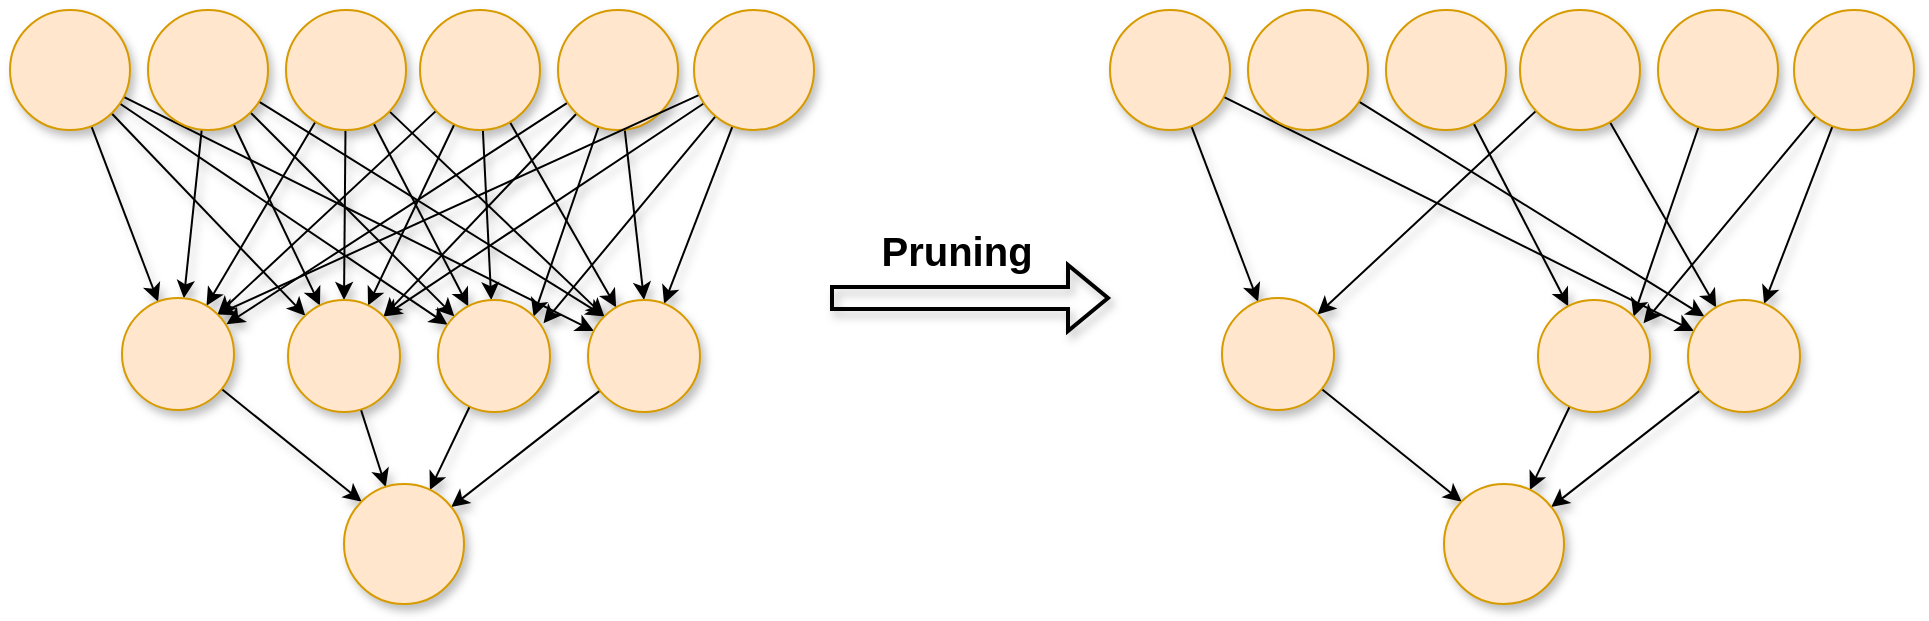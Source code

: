 <mxfile version="20.0.1" type="github">
  <diagram id="m7s7NepcccpUyqcfbQD8" name="Page-1">
    <mxGraphModel dx="2005" dy="1097" grid="1" gridSize="10" guides="1" tooltips="1" connect="1" arrows="1" fold="1" page="1" pageScale="1" pageWidth="850" pageHeight="1100" math="0" shadow="0">
      <root>
        <mxCell id="0" />
        <mxCell id="1" parent="0" />
        <mxCell id="25TPMI5mJm6kDSHspBWJ-11" style="rounded=0;orthogonalLoop=1;jettySize=auto;html=1;shadow=1;" edge="1" parent="1" source="25TPMI5mJm6kDSHspBWJ-1" target="25TPMI5mJm6kDSHspBWJ-7">
          <mxGeometry relative="1" as="geometry" />
        </mxCell>
        <mxCell id="25TPMI5mJm6kDSHspBWJ-19" style="edgeStyle=none;rounded=0;orthogonalLoop=1;jettySize=auto;html=1;shadow=1;" edge="1" parent="1" source="25TPMI5mJm6kDSHspBWJ-1" target="25TPMI5mJm6kDSHspBWJ-8">
          <mxGeometry relative="1" as="geometry" />
        </mxCell>
        <mxCell id="25TPMI5mJm6kDSHspBWJ-20" style="edgeStyle=none;rounded=0;orthogonalLoop=1;jettySize=auto;html=1;shadow=1;" edge="1" parent="1" source="25TPMI5mJm6kDSHspBWJ-1" target="25TPMI5mJm6kDSHspBWJ-9">
          <mxGeometry relative="1" as="geometry" />
        </mxCell>
        <mxCell id="25TPMI5mJm6kDSHspBWJ-21" style="edgeStyle=none;rounded=0;orthogonalLoop=1;jettySize=auto;html=1;shadow=1;" edge="1" parent="1" source="25TPMI5mJm6kDSHspBWJ-1" target="25TPMI5mJm6kDSHspBWJ-10">
          <mxGeometry relative="1" as="geometry" />
        </mxCell>
        <mxCell id="25TPMI5mJm6kDSHspBWJ-1" value="" style="ellipse;whiteSpace=wrap;html=1;fillColor=#ffe6cc;strokeColor=#d79b00;shadow=1;" vertex="1" parent="1">
          <mxGeometry x="170" y="170" width="60" height="60" as="geometry" />
        </mxCell>
        <mxCell id="25TPMI5mJm6kDSHspBWJ-12" style="edgeStyle=none;rounded=0;orthogonalLoop=1;jettySize=auto;html=1;shadow=1;" edge="1" parent="1" source="25TPMI5mJm6kDSHspBWJ-2" target="25TPMI5mJm6kDSHspBWJ-7">
          <mxGeometry relative="1" as="geometry" />
        </mxCell>
        <mxCell id="25TPMI5mJm6kDSHspBWJ-14" style="edgeStyle=none;rounded=0;orthogonalLoop=1;jettySize=auto;html=1;shadow=1;" edge="1" parent="1" source="25TPMI5mJm6kDSHspBWJ-2" target="25TPMI5mJm6kDSHspBWJ-8">
          <mxGeometry relative="1" as="geometry">
            <mxPoint x="252.283" y="226.899" as="sourcePoint" />
            <mxPoint x="324.587" y="372.902" as="targetPoint" />
          </mxGeometry>
        </mxCell>
        <mxCell id="25TPMI5mJm6kDSHspBWJ-22" style="edgeStyle=none;rounded=0;orthogonalLoop=1;jettySize=auto;html=1;shadow=1;" edge="1" parent="1" source="25TPMI5mJm6kDSHspBWJ-2" target="25TPMI5mJm6kDSHspBWJ-9">
          <mxGeometry relative="1" as="geometry" />
        </mxCell>
        <mxCell id="25TPMI5mJm6kDSHspBWJ-23" style="edgeStyle=none;rounded=0;orthogonalLoop=1;jettySize=auto;html=1;entryX=0;entryY=0;entryDx=0;entryDy=0;shadow=1;" edge="1" parent="1" source="25TPMI5mJm6kDSHspBWJ-2" target="25TPMI5mJm6kDSHspBWJ-10">
          <mxGeometry relative="1" as="geometry" />
        </mxCell>
        <mxCell id="25TPMI5mJm6kDSHspBWJ-2" value="" style="ellipse;whiteSpace=wrap;html=1;fillColor=#ffe6cc;strokeColor=#d79b00;shadow=1;" vertex="1" parent="1">
          <mxGeometry x="239" y="170" width="60" height="60" as="geometry" />
        </mxCell>
        <mxCell id="25TPMI5mJm6kDSHspBWJ-13" style="edgeStyle=none;rounded=0;orthogonalLoop=1;jettySize=auto;html=1;shadow=1;" edge="1" parent="1" source="25TPMI5mJm6kDSHspBWJ-3" target="25TPMI5mJm6kDSHspBWJ-7">
          <mxGeometry relative="1" as="geometry" />
        </mxCell>
        <mxCell id="25TPMI5mJm6kDSHspBWJ-15" style="edgeStyle=none;rounded=0;orthogonalLoop=1;jettySize=auto;html=1;entryX=0.5;entryY=0;entryDx=0;entryDy=0;shadow=1;" edge="1" parent="1" source="25TPMI5mJm6kDSHspBWJ-3" target="25TPMI5mJm6kDSHspBWJ-8">
          <mxGeometry relative="1" as="geometry" />
        </mxCell>
        <mxCell id="25TPMI5mJm6kDSHspBWJ-33" style="edgeStyle=none;rounded=0;orthogonalLoop=1;jettySize=auto;html=1;shadow=1;" edge="1" parent="1" source="25TPMI5mJm6kDSHspBWJ-3" target="25TPMI5mJm6kDSHspBWJ-9">
          <mxGeometry relative="1" as="geometry" />
        </mxCell>
        <mxCell id="25TPMI5mJm6kDSHspBWJ-34" style="edgeStyle=none;rounded=0;orthogonalLoop=1;jettySize=auto;html=1;entryX=0;entryY=0;entryDx=0;entryDy=0;shadow=1;" edge="1" parent="1" source="25TPMI5mJm6kDSHspBWJ-3" target="25TPMI5mJm6kDSHspBWJ-10">
          <mxGeometry relative="1" as="geometry" />
        </mxCell>
        <mxCell id="25TPMI5mJm6kDSHspBWJ-3" value="" style="ellipse;whiteSpace=wrap;html=1;fillColor=#ffe6cc;strokeColor=#d79b00;shadow=1;" vertex="1" parent="1">
          <mxGeometry x="308" y="170" width="60" height="60" as="geometry" />
        </mxCell>
        <mxCell id="25TPMI5mJm6kDSHspBWJ-16" style="edgeStyle=none;rounded=0;orthogonalLoop=1;jettySize=auto;html=1;shadow=1;" edge="1" parent="1" source="25TPMI5mJm6kDSHspBWJ-4" target="25TPMI5mJm6kDSHspBWJ-8">
          <mxGeometry relative="1" as="geometry" />
        </mxCell>
        <mxCell id="25TPMI5mJm6kDSHspBWJ-17" style="edgeStyle=none;rounded=0;orthogonalLoop=1;jettySize=auto;html=1;shadow=1;" edge="1" parent="1" source="25TPMI5mJm6kDSHspBWJ-4" target="25TPMI5mJm6kDSHspBWJ-9">
          <mxGeometry relative="1" as="geometry" />
        </mxCell>
        <mxCell id="25TPMI5mJm6kDSHspBWJ-18" style="edgeStyle=none;rounded=0;orthogonalLoop=1;jettySize=auto;html=1;entryX=1;entryY=0;entryDx=0;entryDy=0;shadow=1;" edge="1" parent="1" source="25TPMI5mJm6kDSHspBWJ-4" target="25TPMI5mJm6kDSHspBWJ-7">
          <mxGeometry relative="1" as="geometry" />
        </mxCell>
        <mxCell id="25TPMI5mJm6kDSHspBWJ-24" style="edgeStyle=none;rounded=0;orthogonalLoop=1;jettySize=auto;html=1;shadow=1;" edge="1" parent="1" source="25TPMI5mJm6kDSHspBWJ-4" target="25TPMI5mJm6kDSHspBWJ-10">
          <mxGeometry relative="1" as="geometry" />
        </mxCell>
        <mxCell id="25TPMI5mJm6kDSHspBWJ-4" value="" style="ellipse;whiteSpace=wrap;html=1;fillColor=#ffe6cc;strokeColor=#d79b00;shadow=1;" vertex="1" parent="1">
          <mxGeometry x="375" y="170" width="60" height="60" as="geometry" />
        </mxCell>
        <mxCell id="25TPMI5mJm6kDSHspBWJ-25" style="edgeStyle=none;rounded=0;orthogonalLoop=1;jettySize=auto;html=1;entryX=0.5;entryY=0;entryDx=0;entryDy=0;shadow=1;" edge="1" parent="1" source="25TPMI5mJm6kDSHspBWJ-5" target="25TPMI5mJm6kDSHspBWJ-10">
          <mxGeometry relative="1" as="geometry" />
        </mxCell>
        <mxCell id="25TPMI5mJm6kDSHspBWJ-26" style="edgeStyle=none;rounded=0;orthogonalLoop=1;jettySize=auto;html=1;entryX=1;entryY=0;entryDx=0;entryDy=0;shadow=1;" edge="1" parent="1" source="25TPMI5mJm6kDSHspBWJ-5" target="25TPMI5mJm6kDSHspBWJ-9">
          <mxGeometry relative="1" as="geometry">
            <mxPoint x="460" y="350" as="targetPoint" />
          </mxGeometry>
        </mxCell>
        <mxCell id="25TPMI5mJm6kDSHspBWJ-27" style="edgeStyle=none;rounded=0;orthogonalLoop=1;jettySize=auto;html=1;entryX=1;entryY=0;entryDx=0;entryDy=0;shadow=1;" edge="1" parent="1" source="25TPMI5mJm6kDSHspBWJ-5" target="25TPMI5mJm6kDSHspBWJ-8">
          <mxGeometry relative="1" as="geometry" />
        </mxCell>
        <mxCell id="25TPMI5mJm6kDSHspBWJ-28" style="edgeStyle=none;rounded=0;orthogonalLoop=1;jettySize=auto;html=1;entryX=0.933;entryY=0.234;entryDx=0;entryDy=0;entryPerimeter=0;shadow=1;" edge="1" parent="1" source="25TPMI5mJm6kDSHspBWJ-5" target="25TPMI5mJm6kDSHspBWJ-7">
          <mxGeometry relative="1" as="geometry">
            <mxPoint x="260" y="370" as="targetPoint" />
          </mxGeometry>
        </mxCell>
        <mxCell id="25TPMI5mJm6kDSHspBWJ-5" value="" style="ellipse;whiteSpace=wrap;html=1;fillColor=#ffe6cc;strokeColor=#d79b00;shadow=1;" vertex="1" parent="1">
          <mxGeometry x="444" y="170" width="60" height="60" as="geometry" />
        </mxCell>
        <mxCell id="25TPMI5mJm6kDSHspBWJ-29" style="edgeStyle=none;rounded=0;orthogonalLoop=1;jettySize=auto;html=1;shadow=1;" edge="1" parent="1" source="25TPMI5mJm6kDSHspBWJ-6" target="25TPMI5mJm6kDSHspBWJ-10">
          <mxGeometry relative="1" as="geometry" />
        </mxCell>
        <mxCell id="25TPMI5mJm6kDSHspBWJ-30" style="edgeStyle=none;rounded=0;orthogonalLoop=1;jettySize=auto;html=1;entryX=0.942;entryY=0.207;entryDx=0;entryDy=0;entryPerimeter=0;shadow=1;" edge="1" parent="1" source="25TPMI5mJm6kDSHspBWJ-6" target="25TPMI5mJm6kDSHspBWJ-9">
          <mxGeometry relative="1" as="geometry" />
        </mxCell>
        <mxCell id="25TPMI5mJm6kDSHspBWJ-31" style="edgeStyle=none;rounded=0;orthogonalLoop=1;jettySize=auto;html=1;entryX=1;entryY=0;entryDx=0;entryDy=0;shadow=1;" edge="1" parent="1" source="25TPMI5mJm6kDSHspBWJ-6" target="25TPMI5mJm6kDSHspBWJ-8">
          <mxGeometry relative="1" as="geometry" />
        </mxCell>
        <mxCell id="25TPMI5mJm6kDSHspBWJ-32" style="edgeStyle=none;rounded=0;orthogonalLoop=1;jettySize=auto;html=1;entryX=1;entryY=0;entryDx=0;entryDy=0;shadow=1;" edge="1" parent="1" source="25TPMI5mJm6kDSHspBWJ-6" target="25TPMI5mJm6kDSHspBWJ-7">
          <mxGeometry relative="1" as="geometry" />
        </mxCell>
        <mxCell id="25TPMI5mJm6kDSHspBWJ-6" value="" style="ellipse;whiteSpace=wrap;html=1;fillColor=#ffe6cc;strokeColor=#d79b00;shadow=1;" vertex="1" parent="1">
          <mxGeometry x="512" y="170" width="60" height="60" as="geometry" />
        </mxCell>
        <mxCell id="25TPMI5mJm6kDSHspBWJ-36" style="edgeStyle=none;rounded=0;orthogonalLoop=1;jettySize=auto;html=1;entryX=0;entryY=0;entryDx=0;entryDy=0;shadow=1;" edge="1" parent="1" source="25TPMI5mJm6kDSHspBWJ-7" target="25TPMI5mJm6kDSHspBWJ-35">
          <mxGeometry relative="1" as="geometry" />
        </mxCell>
        <mxCell id="25TPMI5mJm6kDSHspBWJ-7" value="" style="ellipse;whiteSpace=wrap;html=1;fillColor=#ffe6cc;strokeColor=#d79b00;shadow=1;" vertex="1" parent="1">
          <mxGeometry x="226" y="314" width="56" height="56" as="geometry" />
        </mxCell>
        <mxCell id="25TPMI5mJm6kDSHspBWJ-37" style="edgeStyle=none;rounded=0;orthogonalLoop=1;jettySize=auto;html=1;shadow=1;" edge="1" parent="1" source="25TPMI5mJm6kDSHspBWJ-8" target="25TPMI5mJm6kDSHspBWJ-35">
          <mxGeometry relative="1" as="geometry" />
        </mxCell>
        <mxCell id="25TPMI5mJm6kDSHspBWJ-8" value="" style="ellipse;whiteSpace=wrap;html=1;fillColor=#ffe6cc;strokeColor=#d79b00;shadow=1;" vertex="1" parent="1">
          <mxGeometry x="309" y="315" width="56" height="56" as="geometry" />
        </mxCell>
        <mxCell id="25TPMI5mJm6kDSHspBWJ-38" style="edgeStyle=none;rounded=0;orthogonalLoop=1;jettySize=auto;html=1;shadow=1;" edge="1" parent="1" source="25TPMI5mJm6kDSHspBWJ-9" target="25TPMI5mJm6kDSHspBWJ-35">
          <mxGeometry relative="1" as="geometry" />
        </mxCell>
        <mxCell id="25TPMI5mJm6kDSHspBWJ-9" value="" style="ellipse;whiteSpace=wrap;html=1;fillColor=#ffe6cc;strokeColor=#d79b00;shadow=1;" vertex="1" parent="1">
          <mxGeometry x="384" y="315" width="56" height="56" as="geometry" />
        </mxCell>
        <mxCell id="25TPMI5mJm6kDSHspBWJ-39" style="edgeStyle=none;rounded=0;orthogonalLoop=1;jettySize=auto;html=1;shadow=1;" edge="1" parent="1" source="25TPMI5mJm6kDSHspBWJ-10" target="25TPMI5mJm6kDSHspBWJ-35">
          <mxGeometry relative="1" as="geometry" />
        </mxCell>
        <mxCell id="25TPMI5mJm6kDSHspBWJ-10" value="" style="ellipse;whiteSpace=wrap;html=1;fillColor=#ffe6cc;strokeColor=#d79b00;shadow=1;" vertex="1" parent="1">
          <mxGeometry x="459" y="315" width="56" height="56" as="geometry" />
        </mxCell>
        <mxCell id="25TPMI5mJm6kDSHspBWJ-35" value="" style="ellipse;whiteSpace=wrap;html=1;fillColor=#ffe6cc;strokeColor=#d79b00;shadow=1;" vertex="1" parent="1">
          <mxGeometry x="337" y="407" width="60" height="60" as="geometry" />
        </mxCell>
        <mxCell id="25TPMI5mJm6kDSHspBWJ-79" style="rounded=0;orthogonalLoop=1;jettySize=auto;html=1;shadow=1;" edge="1" parent="1" source="25TPMI5mJm6kDSHspBWJ-83" target="25TPMI5mJm6kDSHspBWJ-110">
          <mxGeometry relative="1" as="geometry" />
        </mxCell>
        <mxCell id="25TPMI5mJm6kDSHspBWJ-82" style="edgeStyle=none;rounded=0;orthogonalLoop=1;jettySize=auto;html=1;shadow=1;" edge="1" parent="1" source="25TPMI5mJm6kDSHspBWJ-83" target="25TPMI5mJm6kDSHspBWJ-116">
          <mxGeometry relative="1" as="geometry" />
        </mxCell>
        <mxCell id="25TPMI5mJm6kDSHspBWJ-83" value="" style="ellipse;whiteSpace=wrap;html=1;fillColor=#ffe6cc;strokeColor=#d79b00;shadow=1;" vertex="1" parent="1">
          <mxGeometry x="720" y="170" width="60" height="60" as="geometry" />
        </mxCell>
        <mxCell id="25TPMI5mJm6kDSHspBWJ-87" style="edgeStyle=none;rounded=0;orthogonalLoop=1;jettySize=auto;html=1;entryX=0;entryY=0;entryDx=0;entryDy=0;shadow=1;" edge="1" parent="1" source="25TPMI5mJm6kDSHspBWJ-88" target="25TPMI5mJm6kDSHspBWJ-116">
          <mxGeometry relative="1" as="geometry" />
        </mxCell>
        <mxCell id="25TPMI5mJm6kDSHspBWJ-88" value="" style="ellipse;whiteSpace=wrap;html=1;fillColor=#ffe6cc;strokeColor=#d79b00;shadow=1;" vertex="1" parent="1">
          <mxGeometry x="789" y="170" width="60" height="60" as="geometry" />
        </mxCell>
        <mxCell id="25TPMI5mJm6kDSHspBWJ-91" style="edgeStyle=none;rounded=0;orthogonalLoop=1;jettySize=auto;html=1;shadow=1;" edge="1" parent="1" source="25TPMI5mJm6kDSHspBWJ-93" target="25TPMI5mJm6kDSHspBWJ-114">
          <mxGeometry relative="1" as="geometry" />
        </mxCell>
        <mxCell id="25TPMI5mJm6kDSHspBWJ-93" value="" style="ellipse;whiteSpace=wrap;html=1;fillColor=#ffe6cc;strokeColor=#d79b00;shadow=1;" vertex="1" parent="1">
          <mxGeometry x="858" y="170" width="60" height="60" as="geometry" />
        </mxCell>
        <mxCell id="25TPMI5mJm6kDSHspBWJ-96" style="edgeStyle=none;rounded=0;orthogonalLoop=1;jettySize=auto;html=1;entryX=1;entryY=0;entryDx=0;entryDy=0;shadow=1;" edge="1" parent="1" source="25TPMI5mJm6kDSHspBWJ-98" target="25TPMI5mJm6kDSHspBWJ-110">
          <mxGeometry relative="1" as="geometry" />
        </mxCell>
        <mxCell id="25TPMI5mJm6kDSHspBWJ-97" style="edgeStyle=none;rounded=0;orthogonalLoop=1;jettySize=auto;html=1;shadow=1;" edge="1" parent="1" source="25TPMI5mJm6kDSHspBWJ-98" target="25TPMI5mJm6kDSHspBWJ-116">
          <mxGeometry relative="1" as="geometry" />
        </mxCell>
        <mxCell id="25TPMI5mJm6kDSHspBWJ-98" value="" style="ellipse;whiteSpace=wrap;html=1;fillColor=#ffe6cc;strokeColor=#d79b00;shadow=1;" vertex="1" parent="1">
          <mxGeometry x="925" y="170" width="60" height="60" as="geometry" />
        </mxCell>
        <mxCell id="25TPMI5mJm6kDSHspBWJ-100" style="edgeStyle=none;rounded=0;orthogonalLoop=1;jettySize=auto;html=1;entryX=1;entryY=0;entryDx=0;entryDy=0;shadow=1;" edge="1" parent="1" source="25TPMI5mJm6kDSHspBWJ-103" target="25TPMI5mJm6kDSHspBWJ-114">
          <mxGeometry relative="1" as="geometry">
            <mxPoint x="1010" y="350" as="targetPoint" />
          </mxGeometry>
        </mxCell>
        <mxCell id="25TPMI5mJm6kDSHspBWJ-103" value="" style="ellipse;whiteSpace=wrap;html=1;fillColor=#ffe6cc;strokeColor=#d79b00;shadow=1;" vertex="1" parent="1">
          <mxGeometry x="994" y="170" width="60" height="60" as="geometry" />
        </mxCell>
        <mxCell id="25TPMI5mJm6kDSHspBWJ-104" style="edgeStyle=none;rounded=0;orthogonalLoop=1;jettySize=auto;html=1;shadow=1;" edge="1" parent="1" source="25TPMI5mJm6kDSHspBWJ-108" target="25TPMI5mJm6kDSHspBWJ-116">
          <mxGeometry relative="1" as="geometry" />
        </mxCell>
        <mxCell id="25TPMI5mJm6kDSHspBWJ-105" style="edgeStyle=none;rounded=0;orthogonalLoop=1;jettySize=auto;html=1;entryX=0.942;entryY=0.207;entryDx=0;entryDy=0;entryPerimeter=0;shadow=1;" edge="1" parent="1" source="25TPMI5mJm6kDSHspBWJ-108" target="25TPMI5mJm6kDSHspBWJ-114">
          <mxGeometry relative="1" as="geometry" />
        </mxCell>
        <mxCell id="25TPMI5mJm6kDSHspBWJ-108" value="" style="ellipse;whiteSpace=wrap;html=1;fillColor=#ffe6cc;strokeColor=#d79b00;shadow=1;" vertex="1" parent="1">
          <mxGeometry x="1062" y="170" width="60" height="60" as="geometry" />
        </mxCell>
        <mxCell id="25TPMI5mJm6kDSHspBWJ-109" style="edgeStyle=none;rounded=0;orthogonalLoop=1;jettySize=auto;html=1;entryX=0;entryY=0;entryDx=0;entryDy=0;shadow=1;" edge="1" parent="1" source="25TPMI5mJm6kDSHspBWJ-110" target="25TPMI5mJm6kDSHspBWJ-117">
          <mxGeometry relative="1" as="geometry" />
        </mxCell>
        <mxCell id="25TPMI5mJm6kDSHspBWJ-110" value="" style="ellipse;whiteSpace=wrap;html=1;fillColor=#ffe6cc;strokeColor=#d79b00;shadow=1;" vertex="1" parent="1">
          <mxGeometry x="776" y="314" width="56" height="56" as="geometry" />
        </mxCell>
        <mxCell id="25TPMI5mJm6kDSHspBWJ-113" style="edgeStyle=none;rounded=0;orthogonalLoop=1;jettySize=auto;html=1;shadow=1;" edge="1" parent="1" source="25TPMI5mJm6kDSHspBWJ-114" target="25TPMI5mJm6kDSHspBWJ-117">
          <mxGeometry relative="1" as="geometry" />
        </mxCell>
        <mxCell id="25TPMI5mJm6kDSHspBWJ-114" value="" style="ellipse;whiteSpace=wrap;html=1;fillColor=#ffe6cc;strokeColor=#d79b00;shadow=1;" vertex="1" parent="1">
          <mxGeometry x="934" y="315" width="56" height="56" as="geometry" />
        </mxCell>
        <mxCell id="25TPMI5mJm6kDSHspBWJ-115" style="edgeStyle=none;rounded=0;orthogonalLoop=1;jettySize=auto;html=1;shadow=1;" edge="1" parent="1" source="25TPMI5mJm6kDSHspBWJ-116" target="25TPMI5mJm6kDSHspBWJ-117">
          <mxGeometry relative="1" as="geometry" />
        </mxCell>
        <mxCell id="25TPMI5mJm6kDSHspBWJ-116" value="" style="ellipse;whiteSpace=wrap;html=1;fillColor=#ffe6cc;strokeColor=#d79b00;shadow=1;" vertex="1" parent="1">
          <mxGeometry x="1009" y="315" width="56" height="56" as="geometry" />
        </mxCell>
        <mxCell id="25TPMI5mJm6kDSHspBWJ-117" value="" style="ellipse;whiteSpace=wrap;html=1;fillColor=#ffe6cc;strokeColor=#d79b00;shadow=1;" vertex="1" parent="1">
          <mxGeometry x="887" y="407" width="60" height="60" as="geometry" />
        </mxCell>
        <mxCell id="25TPMI5mJm6kDSHspBWJ-118" value="" style="shape=flexArrow;endArrow=classic;html=1;rounded=0;strokeWidth=2;shadow=1;" edge="1" parent="1">
          <mxGeometry width="50" height="50" relative="1" as="geometry">
            <mxPoint x="580" y="314" as="sourcePoint" />
            <mxPoint x="720" y="314" as="targetPoint" />
          </mxGeometry>
        </mxCell>
        <mxCell id="25TPMI5mJm6kDSHspBWJ-119" value="&lt;font style=&quot;font-size: 20px;&quot;&gt;&lt;b&gt;Pruning&lt;/b&gt;&lt;/font&gt;" style="edgeLabel;html=1;align=center;verticalAlign=middle;resizable=0;points=[];" vertex="1" connectable="0" parent="25TPMI5mJm6kDSHspBWJ-118">
          <mxGeometry x="0.134" relative="1" as="geometry">
            <mxPoint x="-17" y="-24" as="offset" />
          </mxGeometry>
        </mxCell>
      </root>
    </mxGraphModel>
  </diagram>
</mxfile>
